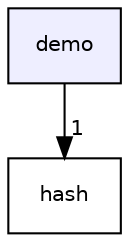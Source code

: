 digraph "/home/nomprenom/pg106/TD_cmake/demo" {
  compound=true
  node [ fontsize="10", fontname="Helvetica"];
  edge [ labelfontsize="10", labelfontname="Helvetica"];
  dir_b6c2a257bfab6380ca9b3cb94b12cb25 [shape=box, label="demo", style="filled", fillcolor="#eeeeff", pencolor="black", URL="dir_b6c2a257bfab6380ca9b3cb94b12cb25.html"];
  dir_72aaf47615111200018c039a56ef48be [shape=box label="hash" URL="dir_72aaf47615111200018c039a56ef48be.html"];
  dir_b6c2a257bfab6380ca9b3cb94b12cb25->dir_72aaf47615111200018c039a56ef48be [headlabel="1", labeldistance=1.5 headhref="dir_000000_000001.html"];
}

